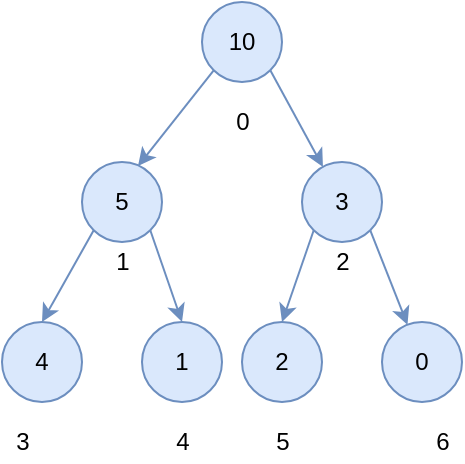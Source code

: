 <mxfile version="14.9.8" type="github">
  <diagram id="Gcg0DGWer6z9rrGxzFkv" name="Page-1">
    <mxGraphModel dx="946" dy="536" grid="1" gridSize="10" guides="1" tooltips="1" connect="1" arrows="1" fold="1" page="1" pageScale="1" pageWidth="827" pageHeight="1169" math="0" shadow="0">
      <root>
        <mxCell id="0" />
        <mxCell id="1" parent="0" />
        <mxCell id="A3nBHT36vVCW6fz6Fcjb-1" style="rounded=0;orthogonalLoop=1;jettySize=auto;html=1;exitX=0;exitY=1;exitDx=0;exitDy=0;entryX=0.7;entryY=0.05;entryDx=0;entryDy=0;entryPerimeter=0;fillColor=#dae8fc;strokeColor=#6c8ebf;" parent="1" source="A3nBHT36vVCW6fz6Fcjb-3" target="A3nBHT36vVCW6fz6Fcjb-6" edge="1">
          <mxGeometry relative="1" as="geometry" />
        </mxCell>
        <mxCell id="A3nBHT36vVCW6fz6Fcjb-2" style="edgeStyle=none;rounded=0;orthogonalLoop=1;jettySize=auto;html=1;exitX=1;exitY=1;exitDx=0;exitDy=0;fillColor=#dae8fc;strokeColor=#6c8ebf;" parent="1" source="A3nBHT36vVCW6fz6Fcjb-3" target="A3nBHT36vVCW6fz6Fcjb-8" edge="1">
          <mxGeometry relative="1" as="geometry" />
        </mxCell>
        <mxCell id="A3nBHT36vVCW6fz6Fcjb-3" value="10" style="ellipse;whiteSpace=wrap;html=1;aspect=fixed;fillColor=#dae8fc;strokeColor=#6c8ebf;" parent="1" vertex="1">
          <mxGeometry x="220" y="110" width="40" height="40" as="geometry" />
        </mxCell>
        <mxCell id="A3nBHT36vVCW6fz6Fcjb-4" style="edgeStyle=none;rounded=0;orthogonalLoop=1;jettySize=auto;html=1;exitX=0;exitY=1;exitDx=0;exitDy=0;entryX=0.5;entryY=0;entryDx=0;entryDy=0;fillColor=#dae8fc;strokeColor=#6c8ebf;" parent="1" source="A3nBHT36vVCW6fz6Fcjb-6" target="A3nBHT36vVCW6fz6Fcjb-9" edge="1">
          <mxGeometry relative="1" as="geometry" />
        </mxCell>
        <mxCell id="A3nBHT36vVCW6fz6Fcjb-5" style="edgeStyle=none;rounded=0;orthogonalLoop=1;jettySize=auto;html=1;exitX=1;exitY=1;exitDx=0;exitDy=0;entryX=0.5;entryY=0;entryDx=0;entryDy=0;fillColor=#dae8fc;strokeColor=#6c8ebf;" parent="1" source="A3nBHT36vVCW6fz6Fcjb-6" target="A3nBHT36vVCW6fz6Fcjb-10" edge="1">
          <mxGeometry relative="1" as="geometry" />
        </mxCell>
        <mxCell id="A3nBHT36vVCW6fz6Fcjb-6" value="5" style="ellipse;whiteSpace=wrap;html=1;aspect=fixed;fillColor=#dae8fc;strokeColor=#6c8ebf;" parent="1" vertex="1">
          <mxGeometry x="160" y="190" width="40" height="40" as="geometry" />
        </mxCell>
        <mxCell id="A3nBHT36vVCW6fz6Fcjb-7" style="edgeStyle=none;rounded=0;orthogonalLoop=1;jettySize=auto;html=1;exitX=0;exitY=1;exitDx=0;exitDy=0;entryX=0.5;entryY=0;entryDx=0;entryDy=0;fillColor=#dae8fc;strokeColor=#6c8ebf;" parent="1" source="A3nBHT36vVCW6fz6Fcjb-8" target="A3nBHT36vVCW6fz6Fcjb-11" edge="1">
          <mxGeometry relative="1" as="geometry" />
        </mxCell>
        <mxCell id="A3nBHT36vVCW6fz6Fcjb-13" style="rounded=0;orthogonalLoop=1;jettySize=auto;html=1;exitX=1;exitY=1;exitDx=0;exitDy=0;fillColor=#dae8fc;strokeColor=#6c8ebf;" parent="1" source="A3nBHT36vVCW6fz6Fcjb-8" target="A3nBHT36vVCW6fz6Fcjb-12" edge="1">
          <mxGeometry relative="1" as="geometry" />
        </mxCell>
        <mxCell id="A3nBHT36vVCW6fz6Fcjb-8" value="3" style="ellipse;whiteSpace=wrap;html=1;aspect=fixed;fillColor=#dae8fc;strokeColor=#6c8ebf;" parent="1" vertex="1">
          <mxGeometry x="270" y="190" width="40" height="40" as="geometry" />
        </mxCell>
        <mxCell id="A3nBHT36vVCW6fz6Fcjb-9" value="4" style="ellipse;whiteSpace=wrap;html=1;aspect=fixed;fillColor=#dae8fc;strokeColor=#6c8ebf;" parent="1" vertex="1">
          <mxGeometry x="120" y="270" width="40" height="40" as="geometry" />
        </mxCell>
        <mxCell id="A3nBHT36vVCW6fz6Fcjb-10" value="1" style="ellipse;whiteSpace=wrap;html=1;aspect=fixed;fillColor=#dae8fc;strokeColor=#6c8ebf;" parent="1" vertex="1">
          <mxGeometry x="190" y="270" width="40" height="40" as="geometry" />
        </mxCell>
        <mxCell id="A3nBHT36vVCW6fz6Fcjb-11" value="2" style="ellipse;whiteSpace=wrap;html=1;aspect=fixed;fillColor=#dae8fc;strokeColor=#6c8ebf;" parent="1" vertex="1">
          <mxGeometry x="240" y="270" width="40" height="40" as="geometry" />
        </mxCell>
        <mxCell id="A3nBHT36vVCW6fz6Fcjb-12" value="0" style="ellipse;whiteSpace=wrap;html=1;aspect=fixed;fillColor=#dae8fc;strokeColor=#6c8ebf;" parent="1" vertex="1">
          <mxGeometry x="310" y="270" width="40" height="40" as="geometry" />
        </mxCell>
        <mxCell id="A3nBHT36vVCW6fz6Fcjb-14" value="0" style="text;html=1;align=center;verticalAlign=middle;resizable=0;points=[];autosize=1;strokeColor=none;" parent="1" vertex="1">
          <mxGeometry x="230" y="160" width="20" height="20" as="geometry" />
        </mxCell>
        <mxCell id="A3nBHT36vVCW6fz6Fcjb-15" value="1" style="text;html=1;align=center;verticalAlign=middle;resizable=0;points=[];autosize=1;strokeColor=none;" parent="1" vertex="1">
          <mxGeometry x="170" y="230" width="20" height="20" as="geometry" />
        </mxCell>
        <mxCell id="A3nBHT36vVCW6fz6Fcjb-16" value="2" style="text;html=1;align=center;verticalAlign=middle;resizable=0;points=[];autosize=1;strokeColor=none;" parent="1" vertex="1">
          <mxGeometry x="280" y="230" width="20" height="20" as="geometry" />
        </mxCell>
        <mxCell id="A3nBHT36vVCW6fz6Fcjb-17" value="3" style="text;html=1;align=center;verticalAlign=middle;resizable=0;points=[];autosize=1;strokeColor=none;" parent="1" vertex="1">
          <mxGeometry x="120" y="320" width="20" height="20" as="geometry" />
        </mxCell>
        <mxCell id="A3nBHT36vVCW6fz6Fcjb-18" value="4" style="text;html=1;align=center;verticalAlign=middle;resizable=0;points=[];autosize=1;strokeColor=none;" parent="1" vertex="1">
          <mxGeometry x="200" y="320" width="20" height="20" as="geometry" />
        </mxCell>
        <mxCell id="A3nBHT36vVCW6fz6Fcjb-19" value="5" style="text;html=1;align=center;verticalAlign=middle;resizable=0;points=[];autosize=1;strokeColor=none;" parent="1" vertex="1">
          <mxGeometry x="250" y="320" width="20" height="20" as="geometry" />
        </mxCell>
        <mxCell id="A3nBHT36vVCW6fz6Fcjb-20" value="6" style="text;html=1;align=center;verticalAlign=middle;resizable=0;points=[];autosize=1;strokeColor=none;" parent="1" vertex="1">
          <mxGeometry x="330" y="320" width="20" height="20" as="geometry" />
        </mxCell>
      </root>
    </mxGraphModel>
  </diagram>
</mxfile>
